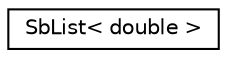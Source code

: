 digraph "Graphical Class Hierarchy"
{
 // LATEX_PDF_SIZE
  edge [fontname="Helvetica",fontsize="10",labelfontname="Helvetica",labelfontsize="10"];
  node [fontname="Helvetica",fontsize="10",shape=record];
  rankdir="LR";
  Node0 [label="SbList\< double \>",height=0.2,width=0.4,color="black", fillcolor="white", style="filled",URL="$classSbList.html",tooltip=" "];
}
